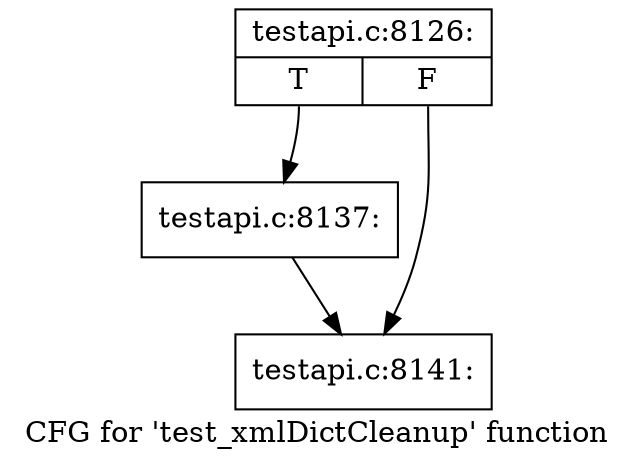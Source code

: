 digraph "CFG for 'test_xmlDictCleanup' function" {
	label="CFG for 'test_xmlDictCleanup' function";

	Node0x44d9580 [shape=record,label="{testapi.c:8126:|{<s0>T|<s1>F}}"];
	Node0x44d9580:s0 -> Node0x428ff90;
	Node0x44d9580:s1 -> Node0x44e6130;
	Node0x428ff90 [shape=record,label="{testapi.c:8137:}"];
	Node0x428ff90 -> Node0x44e6130;
	Node0x44e6130 [shape=record,label="{testapi.c:8141:}"];
}
